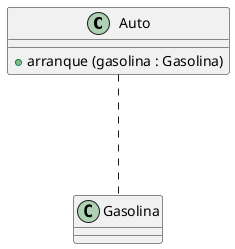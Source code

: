 @startuml Dependencia

class Auto{
    +arranque (gasolina : Gasolina)
}

class Gasolina{

}

Auto ... Gasolina

@enduml